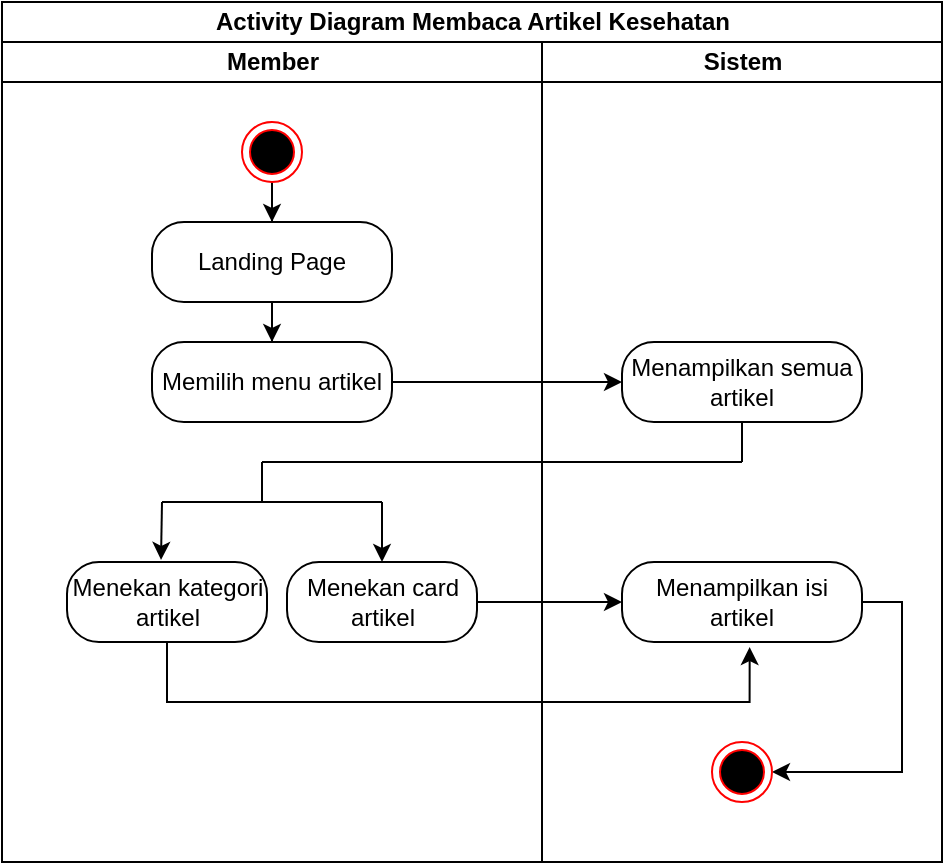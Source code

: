 <mxfile version="21.5.0" type="device">
  <diagram name="Halaman-1" id="DFiILBm5rPVtraX5rIZt">
    <mxGraphModel dx="989" dy="503" grid="1" gridSize="10" guides="1" tooltips="1" connect="1" arrows="1" fold="1" page="1" pageScale="1" pageWidth="827" pageHeight="1169" math="0" shadow="0">
      <root>
        <mxCell id="0" />
        <mxCell id="1" parent="0" />
        <mxCell id="UoeKQNjlJuLkmgNlma2o-1" value="Activity Diagram Membaca Artikel Kesehatan" style="swimlane;childLayout=stackLayout;resizeParent=1;resizeParentMax=0;startSize=20;html=1;" vertex="1" parent="1">
          <mxGeometry x="230" y="140" width="470" height="430" as="geometry" />
        </mxCell>
        <mxCell id="UoeKQNjlJuLkmgNlma2o-2" value="Member" style="swimlane;startSize=20;html=1;" vertex="1" parent="UoeKQNjlJuLkmgNlma2o-1">
          <mxGeometry y="20" width="270" height="410" as="geometry" />
        </mxCell>
        <mxCell id="UoeKQNjlJuLkmgNlma2o-9" value="" style="edgeStyle=orthogonalEdgeStyle;rounded=0;orthogonalLoop=1;jettySize=auto;html=1;" edge="1" parent="UoeKQNjlJuLkmgNlma2o-2" source="UoeKQNjlJuLkmgNlma2o-5" target="UoeKQNjlJuLkmgNlma2o-6">
          <mxGeometry relative="1" as="geometry" />
        </mxCell>
        <mxCell id="UoeKQNjlJuLkmgNlma2o-5" value="" style="ellipse;html=1;shape=endState;fillColor=#000000;strokeColor=#ff0000;" vertex="1" parent="UoeKQNjlJuLkmgNlma2o-2">
          <mxGeometry x="120" y="40" width="30" height="30" as="geometry" />
        </mxCell>
        <mxCell id="UoeKQNjlJuLkmgNlma2o-13" value="" style="edgeStyle=orthogonalEdgeStyle;rounded=0;orthogonalLoop=1;jettySize=auto;html=1;" edge="1" parent="UoeKQNjlJuLkmgNlma2o-2" source="UoeKQNjlJuLkmgNlma2o-6" target="UoeKQNjlJuLkmgNlma2o-10">
          <mxGeometry relative="1" as="geometry" />
        </mxCell>
        <mxCell id="UoeKQNjlJuLkmgNlma2o-6" value="Landing Page" style="rounded=1;whiteSpace=wrap;html=1;arcSize=40;fontColor=#000000;fillColor=default;strokeColor=default;" vertex="1" parent="UoeKQNjlJuLkmgNlma2o-2">
          <mxGeometry x="75" y="90" width="120" height="40" as="geometry" />
        </mxCell>
        <mxCell id="UoeKQNjlJuLkmgNlma2o-10" value="Memilih menu artikel" style="rounded=1;whiteSpace=wrap;html=1;arcSize=40;fontColor=#000000;fillColor=default;strokeColor=default;" vertex="1" parent="UoeKQNjlJuLkmgNlma2o-2">
          <mxGeometry x="75" y="150" width="120" height="40" as="geometry" />
        </mxCell>
        <mxCell id="UoeKQNjlJuLkmgNlma2o-14" value="Menekan card artikel" style="rounded=1;whiteSpace=wrap;html=1;arcSize=40;fontColor=#000000;fillColor=default;strokeColor=default;" vertex="1" parent="UoeKQNjlJuLkmgNlma2o-2">
          <mxGeometry x="142.5" y="260" width="95" height="40" as="geometry" />
        </mxCell>
        <mxCell id="UoeKQNjlJuLkmgNlma2o-18" value="Menekan kategori artikel" style="rounded=1;whiteSpace=wrap;html=1;arcSize=40;fontColor=#000000;fillColor=default;strokeColor=default;" vertex="1" parent="UoeKQNjlJuLkmgNlma2o-2">
          <mxGeometry x="32.5" y="260" width="100" height="40" as="geometry" />
        </mxCell>
        <mxCell id="UoeKQNjlJuLkmgNlma2o-3" value="Sistem" style="swimlane;startSize=20;html=1;" vertex="1" parent="UoeKQNjlJuLkmgNlma2o-1">
          <mxGeometry x="270" y="20" width="200" height="410" as="geometry" />
        </mxCell>
        <mxCell id="UoeKQNjlJuLkmgNlma2o-11" value="Menampilkan semua artikel" style="rounded=1;whiteSpace=wrap;html=1;arcSize=40;fontColor=#000000;fillColor=default;strokeColor=default;" vertex="1" parent="UoeKQNjlJuLkmgNlma2o-3">
          <mxGeometry x="40" y="150" width="120" height="40" as="geometry" />
        </mxCell>
        <mxCell id="UoeKQNjlJuLkmgNlma2o-32" style="edgeStyle=orthogonalEdgeStyle;rounded=0;orthogonalLoop=1;jettySize=auto;html=1;entryX=1;entryY=0.5;entryDx=0;entryDy=0;" edge="1" parent="UoeKQNjlJuLkmgNlma2o-3" source="UoeKQNjlJuLkmgNlma2o-15" target="UoeKQNjlJuLkmgNlma2o-31">
          <mxGeometry relative="1" as="geometry">
            <Array as="points">
              <mxPoint x="180" y="280" />
              <mxPoint x="180" y="365" />
            </Array>
          </mxGeometry>
        </mxCell>
        <mxCell id="UoeKQNjlJuLkmgNlma2o-15" value="Menampilkan isi artikel" style="rounded=1;whiteSpace=wrap;html=1;arcSize=40;fontColor=#000000;fillColor=default;strokeColor=default;" vertex="1" parent="UoeKQNjlJuLkmgNlma2o-3">
          <mxGeometry x="40" y="260" width="120" height="40" as="geometry" />
        </mxCell>
        <mxCell id="UoeKQNjlJuLkmgNlma2o-31" value="" style="ellipse;html=1;shape=endState;fillColor=#000000;strokeColor=#ff0000;" vertex="1" parent="UoeKQNjlJuLkmgNlma2o-3">
          <mxGeometry x="85" y="350" width="30" height="30" as="geometry" />
        </mxCell>
        <mxCell id="UoeKQNjlJuLkmgNlma2o-12" value="" style="edgeStyle=orthogonalEdgeStyle;rounded=0;orthogonalLoop=1;jettySize=auto;html=1;" edge="1" parent="UoeKQNjlJuLkmgNlma2o-1" source="UoeKQNjlJuLkmgNlma2o-10" target="UoeKQNjlJuLkmgNlma2o-11">
          <mxGeometry relative="1" as="geometry" />
        </mxCell>
        <mxCell id="UoeKQNjlJuLkmgNlma2o-16" value="" style="edgeStyle=orthogonalEdgeStyle;rounded=0;orthogonalLoop=1;jettySize=auto;html=1;" edge="1" parent="UoeKQNjlJuLkmgNlma2o-1" source="UoeKQNjlJuLkmgNlma2o-14" target="UoeKQNjlJuLkmgNlma2o-15">
          <mxGeometry relative="1" as="geometry" />
        </mxCell>
        <mxCell id="UoeKQNjlJuLkmgNlma2o-30" style="edgeStyle=orthogonalEdgeStyle;rounded=0;orthogonalLoop=1;jettySize=auto;html=1;entryX=0.532;entryY=1.064;entryDx=0;entryDy=0;entryPerimeter=0;" edge="1" parent="UoeKQNjlJuLkmgNlma2o-1" source="UoeKQNjlJuLkmgNlma2o-18" target="UoeKQNjlJuLkmgNlma2o-15">
          <mxGeometry relative="1" as="geometry">
            <Array as="points">
              <mxPoint x="82" y="350" />
              <mxPoint x="374" y="350" />
            </Array>
          </mxGeometry>
        </mxCell>
        <mxCell id="UoeKQNjlJuLkmgNlma2o-20" value="" style="endArrow=none;html=1;rounded=0;entryX=0.5;entryY=1;entryDx=0;entryDy=0;" edge="1" parent="1" target="UoeKQNjlJuLkmgNlma2o-11">
          <mxGeometry width="50" height="50" relative="1" as="geometry">
            <mxPoint x="600" y="370" as="sourcePoint" />
            <mxPoint x="300" y="250" as="targetPoint" />
          </mxGeometry>
        </mxCell>
        <mxCell id="UoeKQNjlJuLkmgNlma2o-21" value="" style="endArrow=none;html=1;rounded=0;" edge="1" parent="1">
          <mxGeometry width="50" height="50" relative="1" as="geometry">
            <mxPoint x="360" y="370" as="sourcePoint" />
            <mxPoint x="600" y="370" as="targetPoint" />
          </mxGeometry>
        </mxCell>
        <mxCell id="UoeKQNjlJuLkmgNlma2o-25" value="" style="endArrow=none;html=1;rounded=0;" edge="1" parent="1">
          <mxGeometry width="50" height="50" relative="1" as="geometry">
            <mxPoint x="360" y="390" as="sourcePoint" />
            <mxPoint x="360" y="370" as="targetPoint" />
          </mxGeometry>
        </mxCell>
        <mxCell id="UoeKQNjlJuLkmgNlma2o-26" value="" style="endArrow=none;html=1;rounded=0;" edge="1" parent="1">
          <mxGeometry width="50" height="50" relative="1" as="geometry">
            <mxPoint x="310" y="390" as="sourcePoint" />
            <mxPoint x="420" y="390" as="targetPoint" />
          </mxGeometry>
        </mxCell>
        <mxCell id="UoeKQNjlJuLkmgNlma2o-27" value="" style="endArrow=classic;html=1;rounded=0;" edge="1" parent="1" target="UoeKQNjlJuLkmgNlma2o-14">
          <mxGeometry width="50" height="50" relative="1" as="geometry">
            <mxPoint x="420" y="390" as="sourcePoint" />
            <mxPoint x="500" y="340" as="targetPoint" />
          </mxGeometry>
        </mxCell>
        <mxCell id="UoeKQNjlJuLkmgNlma2o-28" value="" style="endArrow=classic;html=1;rounded=0;entryX=0.47;entryY=-0.026;entryDx=0;entryDy=0;entryPerimeter=0;" edge="1" parent="1" target="UoeKQNjlJuLkmgNlma2o-18">
          <mxGeometry width="50" height="50" relative="1" as="geometry">
            <mxPoint x="310" y="390" as="sourcePoint" />
            <mxPoint x="500" y="340" as="targetPoint" />
          </mxGeometry>
        </mxCell>
      </root>
    </mxGraphModel>
  </diagram>
</mxfile>
